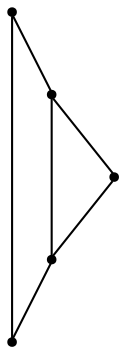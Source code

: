 graph {
  node [shape=point,comment="{\"directed\":false,\"doi\":\"10.1007/978-3-030-35802-0_9\",\"figure\":\"2 (2)\"}"]

  v0 [pos="1150.1217396610302,588.0933178142236"]
  v1 [pos="1150.1216760726127,466.85458297366773"]
  v2 [pos="972.00485873161,393.9480490139748"]
  v3 [pos="972.0048428345057,455.2737479213761"]
  v4 [pos="811.7043078496238,335.1142145309483"]

  v1 -- v0 [id="-8",pos="1150.1216760726127,466.85458297366773 1150.1217396610302,588.0933178142236 1150.1217396610302,588.0933178142236 1150.1217396610302,588.0933178142236"]
  v3 -- v4 [id="-10",pos="972.0048428345057,455.2737479213761 811.7043078496238,341.3443246795812 811.7043078496238,341.3443246795812 811.7043078496238,341.3443246795812 811.7043078496238,341.1109580467271 811.7043078496238,341.1109580467271 811.7043078496238,341.1109580467271 811.7043078496238,335.1142145309483 811.7043078496238,335.1142145309483 811.7043078496238,335.1142145309483"]
  v4 -- v2 [id="-13",pos="811.7043078496238,335.1142145309483 972.00485873161,393.9480490139748 972.00485873161,393.9480490139748 972.00485873161,393.9480490139748"]
  v4 -- v1 [id="-15",pos="811.7043078496238,335.1142145309483 811.7043078496238,329.8968964926104 811.7043078496238,329.8968964926104 811.7043078496238,329.8968964926104 1150.1206586579294,329.8968964926104 1150.1206586579294,329.8968964926104 1150.1206586579294,329.8968964926104 1150.1216760726127,466.85458297366773 1150.1216760726127,466.85458297366773 1150.1216760726127,466.85458297366773"]
  v3 -- v0 [id="-30",pos="972.0048428345057,455.2737479213761 1150.1217396610302,588.0933178142236 1150.1217396610302,588.0933178142236 1150.1217396610302,588.0933178142236"]
  v2 -- v1 [id="-34",pos="972.00485873161,393.9480490139748 1150.1216760726127,466.85458297366773 1150.1216760726127,466.85458297366773 1150.1216760726127,466.85458297366773"]
}